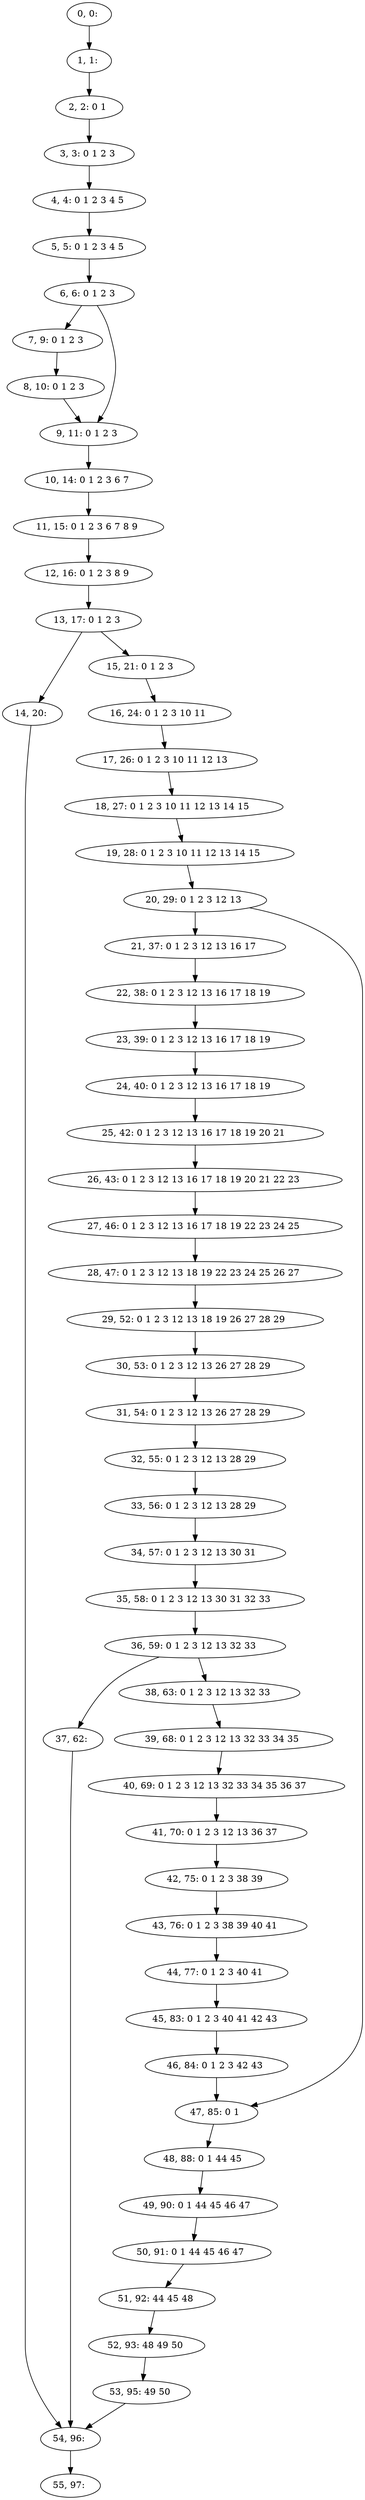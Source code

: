 digraph G {
0[label="0, 0: "];
1[label="1, 1: "];
2[label="2, 2: 0 1 "];
3[label="3, 3: 0 1 2 3 "];
4[label="4, 4: 0 1 2 3 4 5 "];
5[label="5, 5: 0 1 2 3 4 5 "];
6[label="6, 6: 0 1 2 3 "];
7[label="7, 9: 0 1 2 3 "];
8[label="8, 10: 0 1 2 3 "];
9[label="9, 11: 0 1 2 3 "];
10[label="10, 14: 0 1 2 3 6 7 "];
11[label="11, 15: 0 1 2 3 6 7 8 9 "];
12[label="12, 16: 0 1 2 3 8 9 "];
13[label="13, 17: 0 1 2 3 "];
14[label="14, 20: "];
15[label="15, 21: 0 1 2 3 "];
16[label="16, 24: 0 1 2 3 10 11 "];
17[label="17, 26: 0 1 2 3 10 11 12 13 "];
18[label="18, 27: 0 1 2 3 10 11 12 13 14 15 "];
19[label="19, 28: 0 1 2 3 10 11 12 13 14 15 "];
20[label="20, 29: 0 1 2 3 12 13 "];
21[label="21, 37: 0 1 2 3 12 13 16 17 "];
22[label="22, 38: 0 1 2 3 12 13 16 17 18 19 "];
23[label="23, 39: 0 1 2 3 12 13 16 17 18 19 "];
24[label="24, 40: 0 1 2 3 12 13 16 17 18 19 "];
25[label="25, 42: 0 1 2 3 12 13 16 17 18 19 20 21 "];
26[label="26, 43: 0 1 2 3 12 13 16 17 18 19 20 21 22 23 "];
27[label="27, 46: 0 1 2 3 12 13 16 17 18 19 22 23 24 25 "];
28[label="28, 47: 0 1 2 3 12 13 18 19 22 23 24 25 26 27 "];
29[label="29, 52: 0 1 2 3 12 13 18 19 26 27 28 29 "];
30[label="30, 53: 0 1 2 3 12 13 26 27 28 29 "];
31[label="31, 54: 0 1 2 3 12 13 26 27 28 29 "];
32[label="32, 55: 0 1 2 3 12 13 28 29 "];
33[label="33, 56: 0 1 2 3 12 13 28 29 "];
34[label="34, 57: 0 1 2 3 12 13 30 31 "];
35[label="35, 58: 0 1 2 3 12 13 30 31 32 33 "];
36[label="36, 59: 0 1 2 3 12 13 32 33 "];
37[label="37, 62: "];
38[label="38, 63: 0 1 2 3 12 13 32 33 "];
39[label="39, 68: 0 1 2 3 12 13 32 33 34 35 "];
40[label="40, 69: 0 1 2 3 12 13 32 33 34 35 36 37 "];
41[label="41, 70: 0 1 2 3 12 13 36 37 "];
42[label="42, 75: 0 1 2 3 38 39 "];
43[label="43, 76: 0 1 2 3 38 39 40 41 "];
44[label="44, 77: 0 1 2 3 40 41 "];
45[label="45, 83: 0 1 2 3 40 41 42 43 "];
46[label="46, 84: 0 1 2 3 42 43 "];
47[label="47, 85: 0 1 "];
48[label="48, 88: 0 1 44 45 "];
49[label="49, 90: 0 1 44 45 46 47 "];
50[label="50, 91: 0 1 44 45 46 47 "];
51[label="51, 92: 44 45 48 "];
52[label="52, 93: 48 49 50 "];
53[label="53, 95: 49 50 "];
54[label="54, 96: "];
55[label="55, 97: "];
0->1 ;
1->2 ;
2->3 ;
3->4 ;
4->5 ;
5->6 ;
6->7 ;
6->9 ;
7->8 ;
8->9 ;
9->10 ;
10->11 ;
11->12 ;
12->13 ;
13->14 ;
13->15 ;
14->54 ;
15->16 ;
16->17 ;
17->18 ;
18->19 ;
19->20 ;
20->21 ;
20->47 ;
21->22 ;
22->23 ;
23->24 ;
24->25 ;
25->26 ;
26->27 ;
27->28 ;
28->29 ;
29->30 ;
30->31 ;
31->32 ;
32->33 ;
33->34 ;
34->35 ;
35->36 ;
36->37 ;
36->38 ;
37->54 ;
38->39 ;
39->40 ;
40->41 ;
41->42 ;
42->43 ;
43->44 ;
44->45 ;
45->46 ;
46->47 ;
47->48 ;
48->49 ;
49->50 ;
50->51 ;
51->52 ;
52->53 ;
53->54 ;
54->55 ;
}
